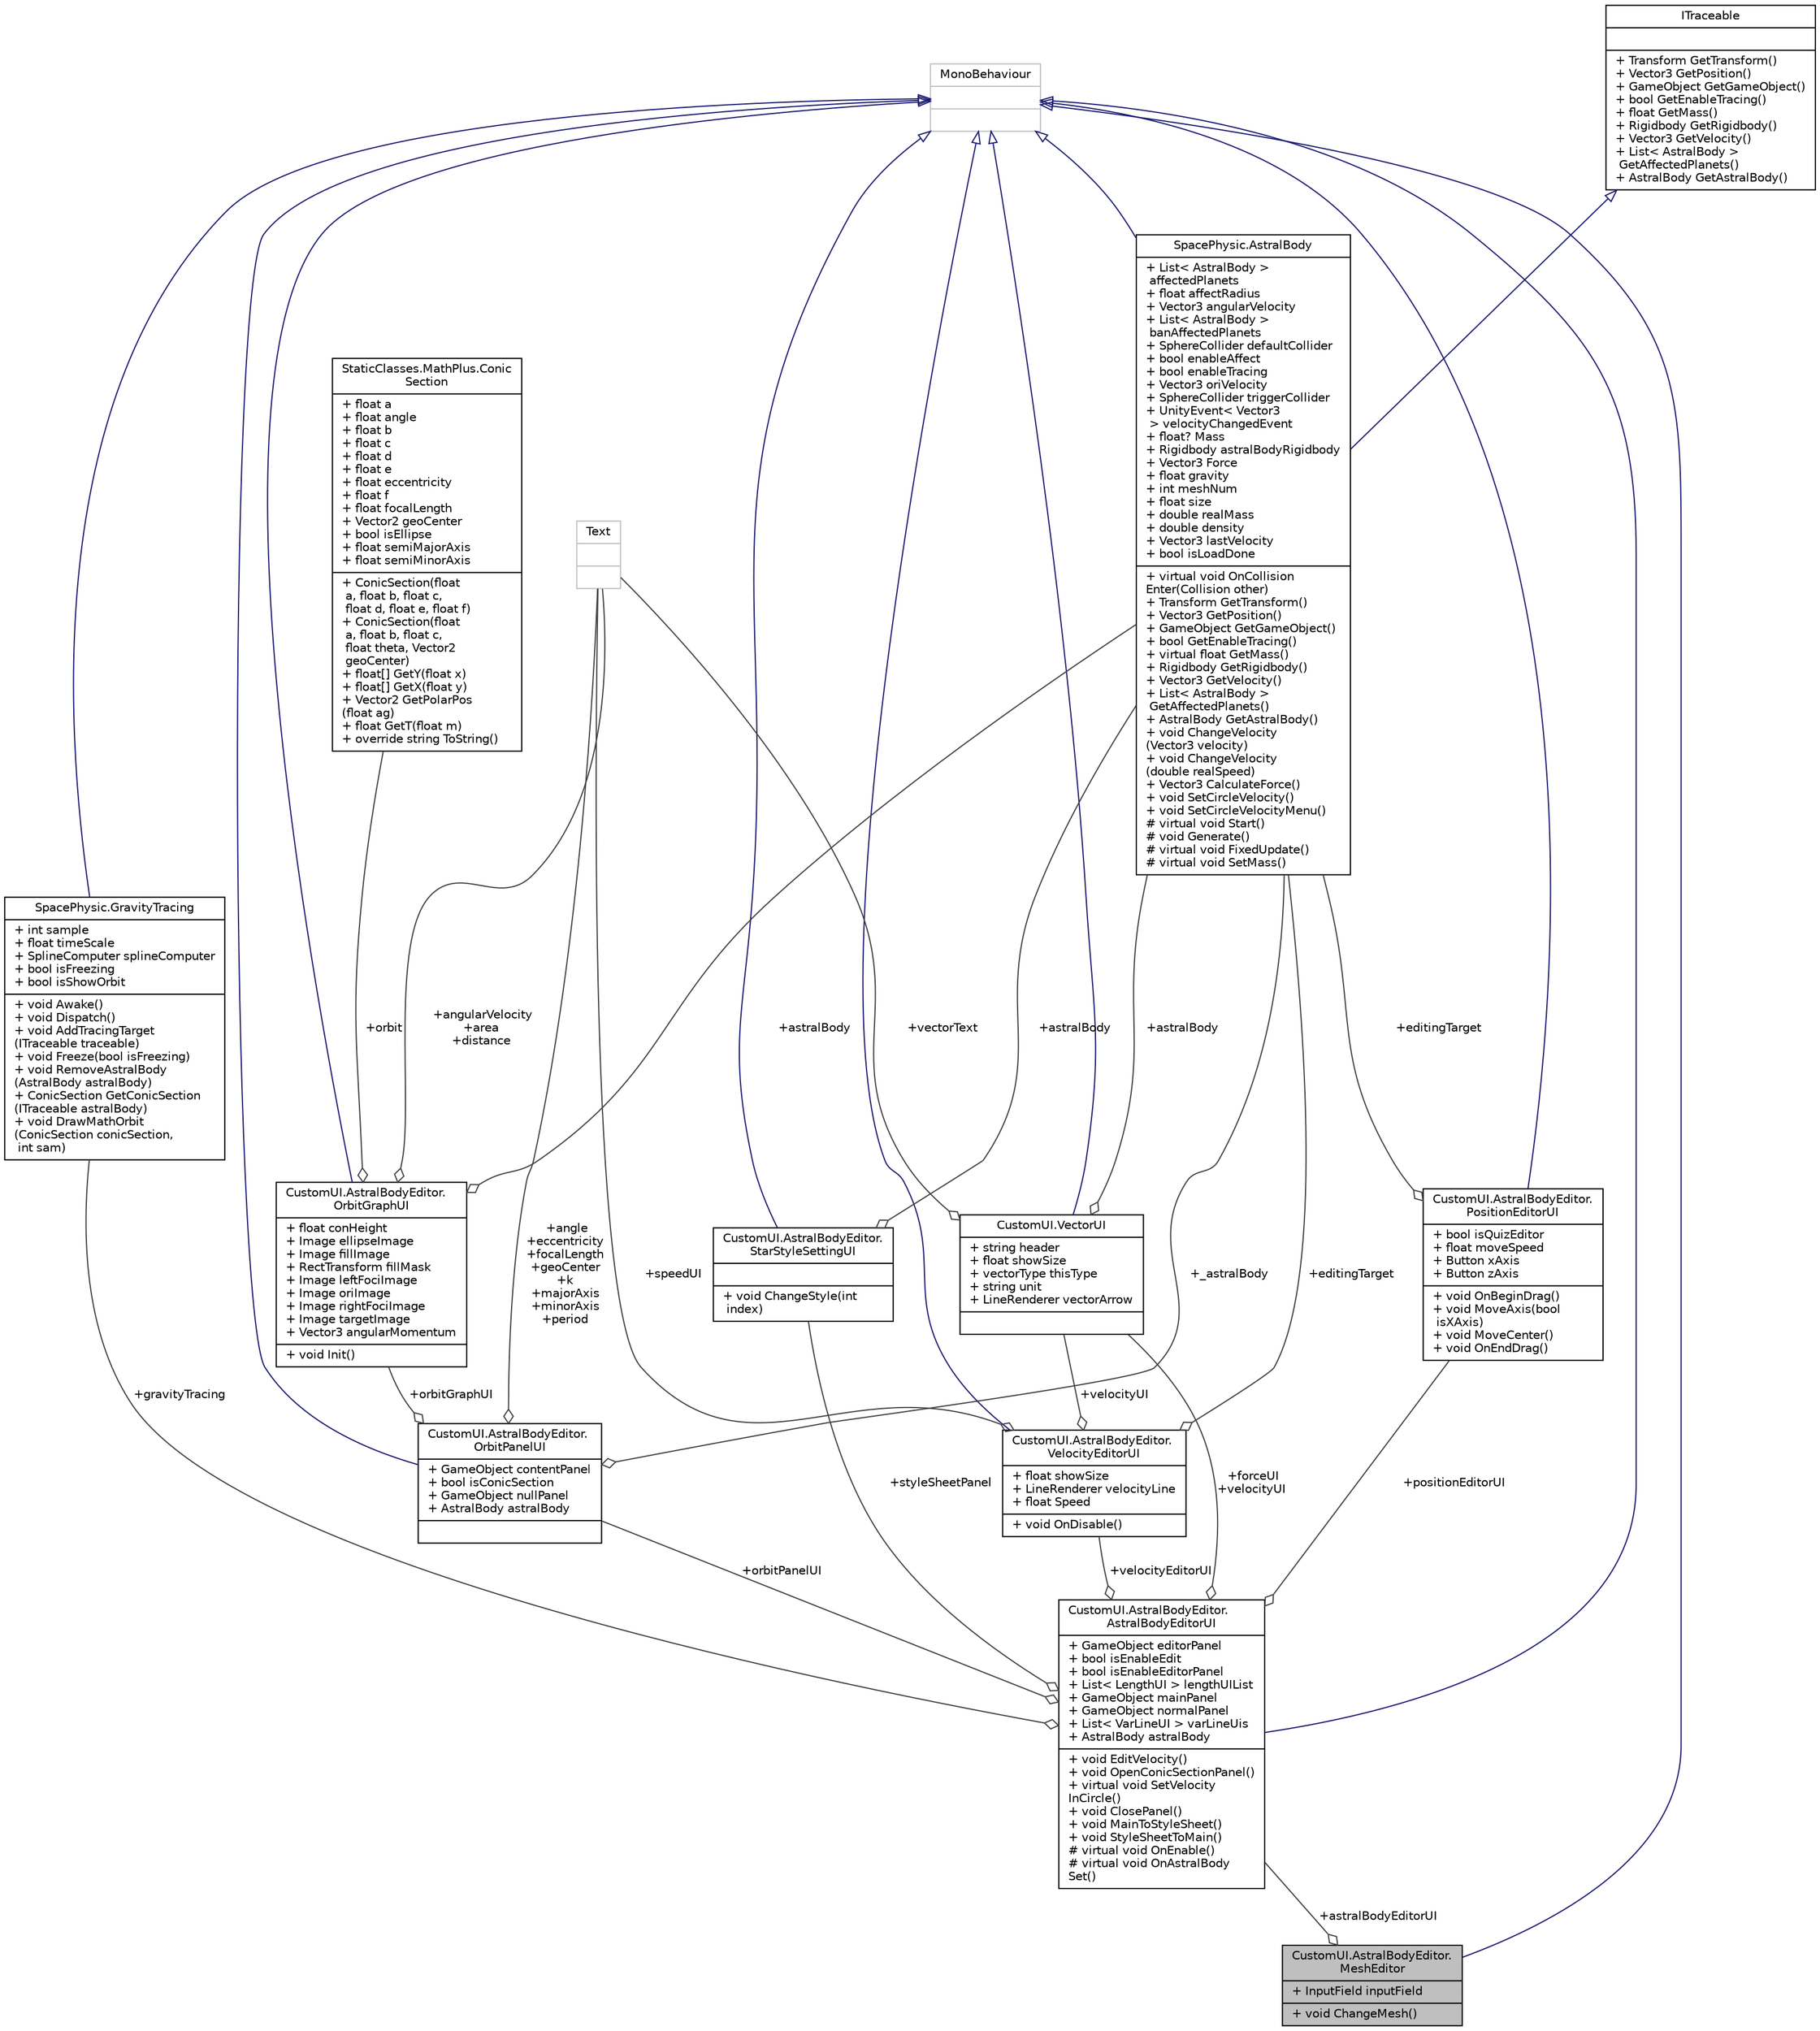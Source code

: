 digraph "CustomUI.AstralBodyEditor.MeshEditor"
{
 // INTERACTIVE_SVG=YES
 // LATEX_PDF_SIZE
  edge [fontname="Helvetica",fontsize="10",labelfontname="Helvetica",labelfontsize="10"];
  node [fontname="Helvetica",fontsize="10",shape=record];
  Node1 [label="{CustomUI.AstralBodyEditor.\lMeshEditor\n|+ InputField inputField\l|+ void ChangeMesh()\l}",height=0.2,width=0.4,color="black", fillcolor="grey75", style="filled", fontcolor="black",tooltip=" "];
  Node2 -> Node1 [dir="back",color="midnightblue",fontsize="10",style="solid",arrowtail="onormal",fontname="Helvetica"];
  Node2 [label="{MonoBehaviour\n||}",height=0.2,width=0.4,color="grey75", fillcolor="white", style="filled",tooltip=" "];
  Node3 -> Node1 [color="grey25",fontsize="10",style="solid",label=" +astralBodyEditorUI" ,arrowhead="odiamond",fontname="Helvetica"];
  Node3 [label="{CustomUI.AstralBodyEditor.\lAstralBodyEditorUI\n|+ GameObject editorPanel\l+ bool isEnableEdit\l+ bool isEnableEditorPanel\l+ List\< LengthUI \> lengthUIList\l+ GameObject mainPanel\l+ GameObject normalPanel\l+ List\< VarLineUI \> varLineUis\l+ AstralBody astralBody\l|+ void EditVelocity()\l+ void OpenConicSectionPanel()\l+ virtual void SetVelocity\lInCircle()\l+ void ClosePanel()\l+ void MainToStyleSheet()\l+ void StyleSheetToMain()\l# virtual void OnEnable()\l# virtual void OnAstralBody\lSet()\l}",height=0.2,width=0.4,color="black", fillcolor="white", style="filled",URL="$class_custom_u_i_1_1_astral_body_editor_1_1_astral_body_editor_u_i.html",tooltip=" "];
  Node2 -> Node3 [dir="back",color="midnightblue",fontsize="10",style="solid",arrowtail="onormal",fontname="Helvetica"];
  Node4 -> Node3 [color="grey25",fontsize="10",style="solid",label=" +forceUI\n+velocityUI" ,arrowhead="odiamond",fontname="Helvetica"];
  Node4 [label="{CustomUI.VectorUI\n|+ string header\l+ float showSize\l+ vectorType thisType\l+ string unit\l+ LineRenderer vectorArrow\l|}",height=0.2,width=0.4,color="black", fillcolor="white", style="filled",URL="$class_custom_u_i_1_1_vector_u_i.html",tooltip=" "];
  Node2 -> Node4 [dir="back",color="midnightblue",fontsize="10",style="solid",arrowtail="onormal",fontname="Helvetica"];
  Node5 -> Node4 [color="grey25",fontsize="10",style="solid",label=" +vectorText" ,arrowhead="odiamond",fontname="Helvetica"];
  Node5 [label="{Text\n||}",height=0.2,width=0.4,color="grey75", fillcolor="white", style="filled",tooltip=" "];
  Node6 -> Node4 [color="grey25",fontsize="10",style="solid",label=" +astralBody" ,arrowhead="odiamond",fontname="Helvetica"];
  Node6 [label="{SpacePhysic.AstralBody\n|+ List\< AstralBody \>\l affectedPlanets\l+ float affectRadius\l+ Vector3 angularVelocity\l+ List\< AstralBody \>\l banAffectedPlanets\l+ SphereCollider defaultCollider\l+ bool enableAffect\l+ bool enableTracing\l+ Vector3 oriVelocity\l+ SphereCollider triggerCollider\l+ UnityEvent\< Vector3\l \> velocityChangedEvent\l+ float? Mass\l+ Rigidbody astralBodyRigidbody\l+ Vector3 Force\l+ float gravity\l+ int meshNum\l+ float size\l+ double realMass\l+ double density\l+ Vector3 lastVelocity\l+ bool isLoadDone\l|+ virtual void OnCollision\lEnter(Collision other)\l+ Transform GetTransform()\l+ Vector3 GetPosition()\l+ GameObject GetGameObject()\l+ bool GetEnableTracing()\l+ virtual float GetMass()\l+ Rigidbody GetRigidbody()\l+ Vector3 GetVelocity()\l+ List\< AstralBody \>\l GetAffectedPlanets()\l+ AstralBody GetAstralBody()\l+ void ChangeVelocity\l(Vector3 velocity)\l+ void ChangeVelocity\l(double realSpeed)\l+ Vector3 CalculateForce()\l+ void SetCircleVelocity()\l+ void SetCircleVelocityMenu()\l# virtual void Start()\l# void Generate()\l# virtual void FixedUpdate()\l# virtual void SetMass()\l}",height=0.2,width=0.4,color="black", fillcolor="white", style="filled",URL="$class_space_physic_1_1_astral_body.html",tooltip="星体物理实体"];
  Node2 -> Node6 [dir="back",color="midnightblue",fontsize="10",style="solid",arrowtail="onormal",fontname="Helvetica"];
  Node7 -> Node6 [dir="back",color="midnightblue",fontsize="10",style="solid",arrowtail="onormal",fontname="Helvetica"];
  Node7 [label="{ITraceable\n||+ Transform GetTransform()\l+ Vector3 GetPosition()\l+ GameObject GetGameObject()\l+ bool GetEnableTracing()\l+ float GetMass()\l+ Rigidbody GetRigidbody()\l+ Vector3 GetVelocity()\l+ List\< AstralBody \>\l GetAffectedPlanets()\l+ AstralBody GetAstralBody()\l}",height=0.2,width=0.4,color="black", fillcolor="white", style="filled",URL="$interface_space_physic_1_1_i_traceable.html",tooltip="可追踪接口"];
  Node8 -> Node3 [color="grey25",fontsize="10",style="solid",label=" +gravityTracing" ,arrowhead="odiamond",fontname="Helvetica"];
  Node8 [label="{SpacePhysic.GravityTracing\n|+ int sample\l+ float timeScale\l+ SplineComputer splineComputer\l+ bool isFreezing\l+ bool isShowOrbit\l|+ void Awake()\l+ void Dispatch()\l+ void AddTracingTarget\l(ITraceable traceable)\l+ void Freeze(bool isFreezing)\l+ void RemoveAstralBody\l(AstralBody astralBody)\l+ ConicSection GetConicSection\l(ITraceable astralBody)\l+ void DrawMathOrbit\l(ConicSection conicSection,\l int sam)\l}",height=0.2,width=0.4,color="black", fillcolor="white", style="filled",URL="$class_space_physic_1_1_gravity_tracing.html",tooltip="引力追踪"];
  Node2 -> Node8 [dir="back",color="midnightblue",fontsize="10",style="solid",arrowtail="onormal",fontname="Helvetica"];
  Node9 -> Node3 [color="grey25",fontsize="10",style="solid",label=" +orbitPanelUI" ,arrowhead="odiamond",fontname="Helvetica"];
  Node9 [label="{CustomUI.AstralBodyEditor.\lOrbitPanelUI\n|+ GameObject contentPanel\l+ bool isConicSection\l+ GameObject nullPanel\l+ AstralBody astralBody\l|}",height=0.2,width=0.4,color="black", fillcolor="white", style="filled",URL="$class_custom_u_i_1_1_astral_body_editor_1_1_orbit_panel_u_i.html",tooltip=" "];
  Node2 -> Node9 [dir="back",color="midnightblue",fontsize="10",style="solid",arrowtail="onormal",fontname="Helvetica"];
  Node10 -> Node9 [color="grey25",fontsize="10",style="solid",label=" +orbitGraphUI" ,arrowhead="odiamond",fontname="Helvetica"];
  Node10 [label="{CustomUI.AstralBodyEditor.\lOrbitGraphUI\n|+ float conHeight\l+ Image ellipseImage\l+ Image fillImage\l+ RectTransform fillMask\l+ Image leftFociImage\l+ Image oriImage\l+ Image rightFociImage\l+ Image targetImage\l+ Vector3 angularMomentum\l|+ void Init()\l}",height=0.2,width=0.4,color="black", fillcolor="white", style="filled",URL="$class_custom_u_i_1_1_astral_body_editor_1_1_orbit_graph_u_i.html",tooltip=" "];
  Node2 -> Node10 [dir="back",color="midnightblue",fontsize="10",style="solid",arrowtail="onormal",fontname="Helvetica"];
  Node11 -> Node10 [color="grey25",fontsize="10",style="solid",label=" +orbit" ,arrowhead="odiamond",fontname="Helvetica"];
  Node11 [label="{StaticClasses.MathPlus.Conic\lSection\n|+ float a\l+ float angle\l+ float b\l+ float c\l+ float d\l+ float e\l+ float eccentricity\l+ float f\l+ float focalLength\l+ Vector2 geoCenter\l+ bool isEllipse\l+ float semiMajorAxis\l+ float semiMinorAxis\l|+  ConicSection(float\l a, float b, float c,\l float d, float e, float f)\l+  ConicSection(float\l a, float b, float c,\l float theta, Vector2\l geoCenter)\l+ float[] GetY(float x)\l+ float[] GetX(float y)\l+ Vector2 GetPolarPos\l(float ag)\l+ float GetT(float m)\l+ override string ToString()\l}",height=0.2,width=0.4,color="black", fillcolor="white", style="filled",URL="$class_static_classes_1_1_math_plus_1_1_conic_section.html",tooltip="圆锥曲线"];
  Node5 -> Node10 [color="grey25",fontsize="10",style="solid",label=" +angularVelocity\n+area\n+distance" ,arrowhead="odiamond",fontname="Helvetica"];
  Node6 -> Node10 [color="grey25",fontsize="10",style="solid",label=" +astralBody" ,arrowhead="odiamond",fontname="Helvetica"];
  Node5 -> Node9 [color="grey25",fontsize="10",style="solid",label=" +angle\n+eccentricity\n+focalLength\n+geoCenter\n+k\n+majorAxis\n+minorAxis\n+period" ,arrowhead="odiamond",fontname="Helvetica"];
  Node6 -> Node9 [color="grey25",fontsize="10",style="solid",label=" +_astralBody" ,arrowhead="odiamond",fontname="Helvetica"];
  Node12 -> Node3 [color="grey25",fontsize="10",style="solid",label=" +styleSheetPanel" ,arrowhead="odiamond",fontname="Helvetica"];
  Node12 [label="{CustomUI.AstralBodyEditor.\lStarStyleSettingUI\n||+ void ChangeStyle(int\l index)\l}",height=0.2,width=0.4,color="black", fillcolor="white", style="filled",URL="$class_custom_u_i_1_1_astral_body_editor_1_1_star_style_setting_u_i.html",tooltip=" "];
  Node2 -> Node12 [dir="back",color="midnightblue",fontsize="10",style="solid",arrowtail="onormal",fontname="Helvetica"];
  Node6 -> Node12 [color="grey25",fontsize="10",style="solid",label=" +astralBody" ,arrowhead="odiamond",fontname="Helvetica"];
  Node13 -> Node3 [color="grey25",fontsize="10",style="solid",label=" +velocityEditorUI" ,arrowhead="odiamond",fontname="Helvetica"];
  Node13 [label="{CustomUI.AstralBodyEditor.\lVelocityEditorUI\n|+ float showSize\l+ LineRenderer velocityLine\l+ float Speed\l|+ void OnDisable()\l}",height=0.2,width=0.4,color="black", fillcolor="white", style="filled",URL="$class_custom_u_i_1_1_astral_body_editor_1_1_velocity_editor_u_i.html",tooltip=" "];
  Node2 -> Node13 [dir="back",color="midnightblue",fontsize="10",style="solid",arrowtail="onormal",fontname="Helvetica"];
  Node5 -> Node13 [color="grey25",fontsize="10",style="solid",label=" +speedUI" ,arrowhead="odiamond",fontname="Helvetica"];
  Node4 -> Node13 [color="grey25",fontsize="10",style="solid",label=" +velocityUI" ,arrowhead="odiamond",fontname="Helvetica"];
  Node6 -> Node13 [color="grey25",fontsize="10",style="solid",label=" +editingTarget" ,arrowhead="odiamond",fontname="Helvetica"];
  Node14 -> Node3 [color="grey25",fontsize="10",style="solid",label=" +positionEditorUI" ,arrowhead="odiamond",fontname="Helvetica"];
  Node14 [label="{CustomUI.AstralBodyEditor.\lPositionEditorUI\n|+ bool isQuizEditor\l+ float moveSpeed\l+ Button xAxis\l+ Button zAxis\l|+ void OnBeginDrag()\l+ void MoveAxis(bool\l isXAxis)\l+ void MoveCenter()\l+ void OnEndDrag()\l}",height=0.2,width=0.4,color="black", fillcolor="white", style="filled",URL="$class_custom_u_i_1_1_astral_body_editor_1_1_position_editor_u_i.html",tooltip=" "];
  Node2 -> Node14 [dir="back",color="midnightblue",fontsize="10",style="solid",arrowtail="onormal",fontname="Helvetica"];
  Node6 -> Node14 [color="grey25",fontsize="10",style="solid",label=" +editingTarget" ,arrowhead="odiamond",fontname="Helvetica"];
}
